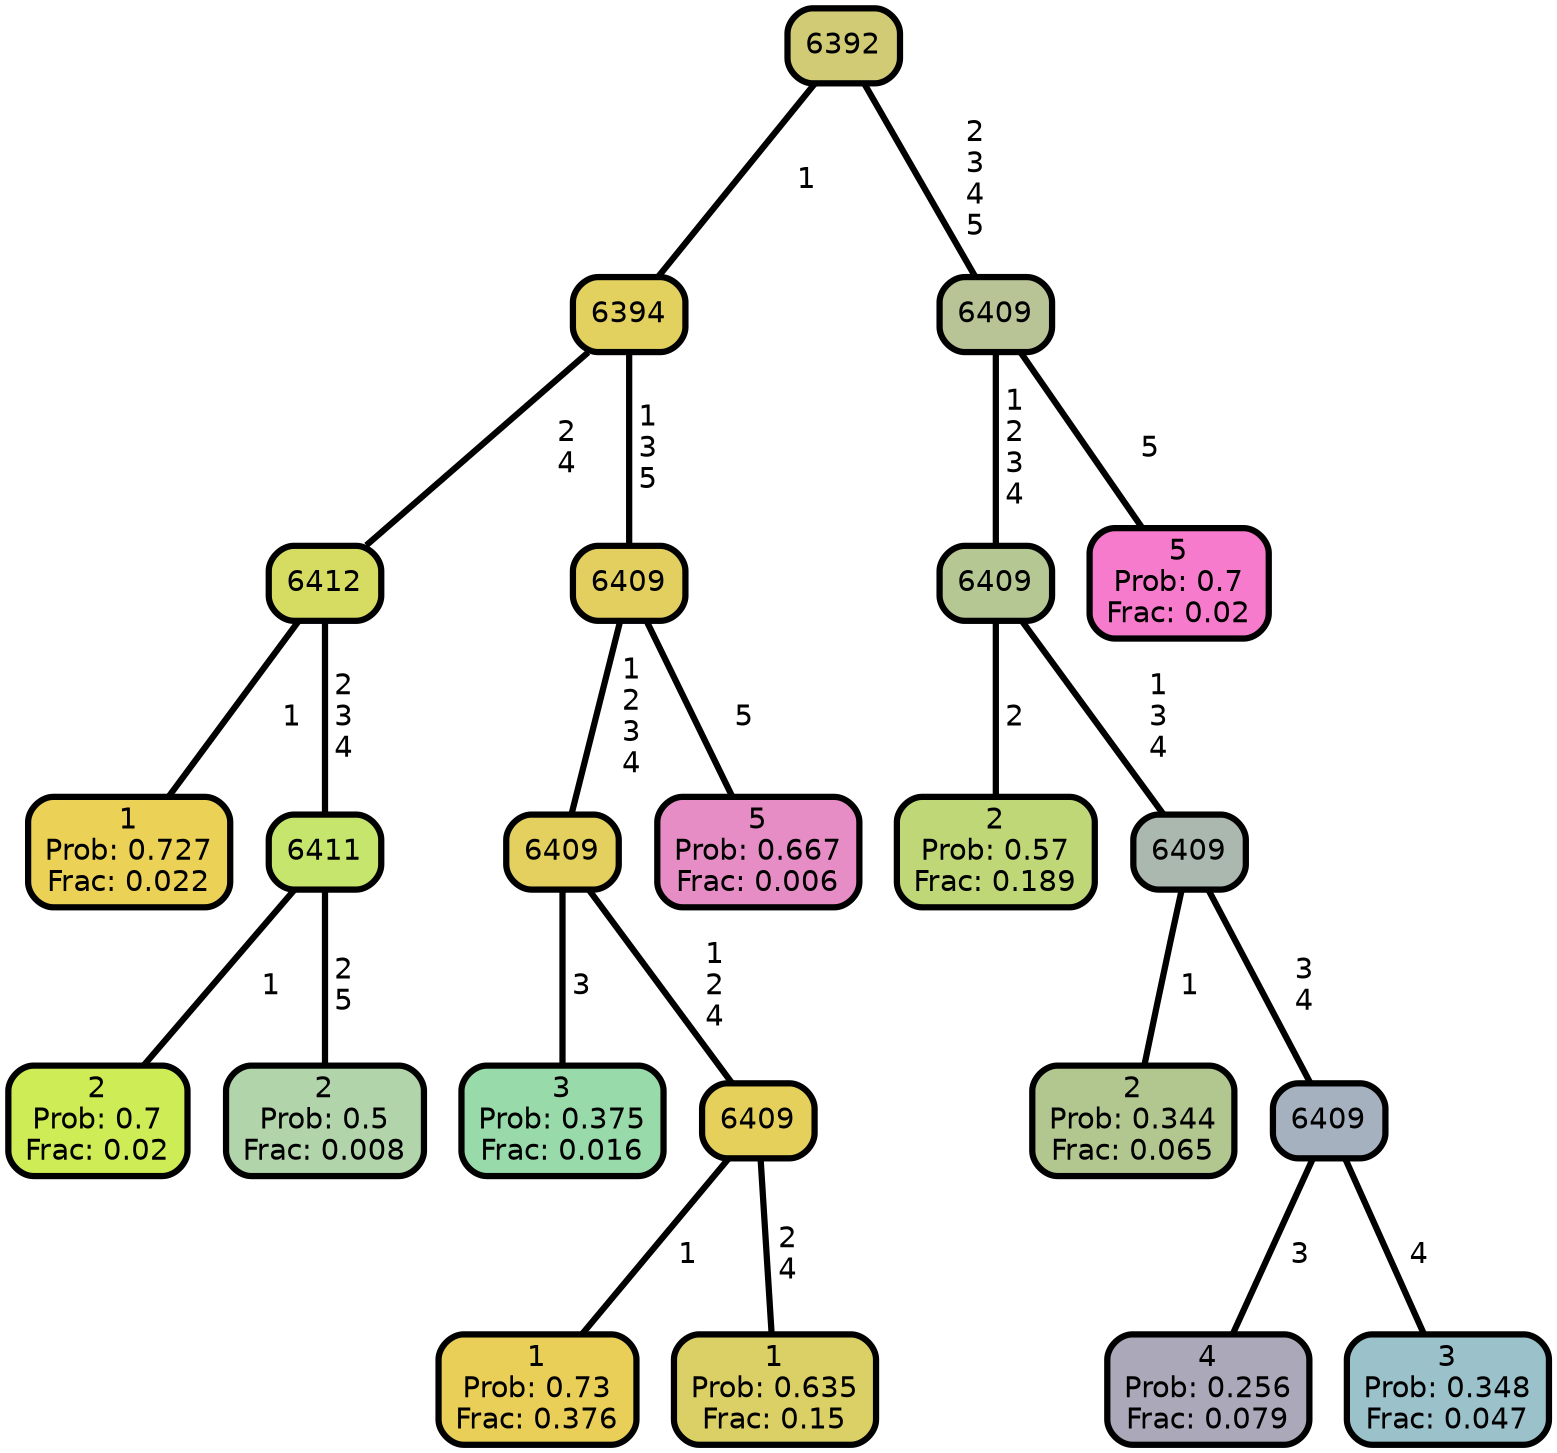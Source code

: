 graph Tree {
node [shape=box, style="filled, rounded",color="black",penwidth="3",fontcolor="black",                 fontname=helvetica] ;
graph [ranksep="0 equally", splines=straight,                 bgcolor=transparent, dpi=200] ;
edge [fontname=helvetica, color=black] ;
0 [label="1
Prob: 0.727
Frac: 0.022", fillcolor="#ebd155"] ;
1 [label="6412", fillcolor="#d6dc62"] ;
2 [label="2
Prob: 0.7
Frac: 0.02", fillcolor="#cdec55"] ;
3 [label="6411", fillcolor="#c5e56d"] ;
4 [label="2
Prob: 0.5
Frac: 0.008", fillcolor="#b1d4aa"] ;
5 [label="6394", fillcolor="#e2d05f"] ;
6 [label="3
Prob: 0.375
Frac: 0.016", fillcolor="#98daaa"] ;
7 [label="6409", fillcolor="#e3d05e"] ;
8 [label="1
Prob: 0.73
Frac: 0.376", fillcolor="#e9cf58"] ;
9 [label="6409", fillcolor="#e5d05c"] ;
10 [label="1
Prob: 0.635
Frac: 0.15", fillcolor="#dbd065"] ;
11 [label="6409", fillcolor="#e3cf5f"] ;
12 [label="5
Prob: 0.667
Frac: 0.006", fillcolor="#e78dc6"] ;
13 [label="6392", fillcolor="#d1cb75"] ;
14 [label="2
Prob: 0.57
Frac: 0.189", fillcolor="#c0d777"] ;
15 [label="6409", fillcolor="#b5c793"] ;
16 [label="2
Prob: 0.344
Frac: 0.065", fillcolor="#b2c68f"] ;
17 [label="6409", fillcolor="#aab8af"] ;
18 [label="4
Prob: 0.256
Frac: 0.079", fillcolor="#aba8b9"] ;
19 [label="6409", fillcolor="#a5b1bf"] ;
20 [label="3
Prob: 0.348
Frac: 0.047", fillcolor="#9bc1cb"] ;
21 [label="6409", fillcolor="#b8c496"] ;
22 [label="5
Prob: 0.7
Frac: 0.02", fillcolor="#f77bcc"] ;
1 -- 0 [label=" 1",penwidth=3] ;
1 -- 3 [label=" 2\n 3\n 4",penwidth=3] ;
3 -- 2 [label=" 1",penwidth=3] ;
3 -- 4 [label=" 2\n 5",penwidth=3] ;
5 -- 1 [label=" 2\n 4",penwidth=3] ;
5 -- 11 [label=" 1\n 3\n 5",penwidth=3] ;
7 -- 6 [label=" 3",penwidth=3] ;
7 -- 9 [label=" 1\n 2\n 4",penwidth=3] ;
9 -- 8 [label=" 1",penwidth=3] ;
9 -- 10 [label=" 2\n 4",penwidth=3] ;
11 -- 7 [label=" 1\n 2\n 3\n 4",penwidth=3] ;
11 -- 12 [label=" 5",penwidth=3] ;
13 -- 5 [label=" 1",penwidth=3] ;
13 -- 21 [label=" 2\n 3\n 4\n 5",penwidth=3] ;
15 -- 14 [label=" 2",penwidth=3] ;
15 -- 17 [label=" 1\n 3\n 4",penwidth=3] ;
17 -- 16 [label=" 1",penwidth=3] ;
17 -- 19 [label=" 3\n 4",penwidth=3] ;
19 -- 18 [label=" 3",penwidth=3] ;
19 -- 20 [label=" 4",penwidth=3] ;
21 -- 15 [label=" 1\n 2\n 3\n 4",penwidth=3] ;
21 -- 22 [label=" 5",penwidth=3] ;
{rank = same;}}